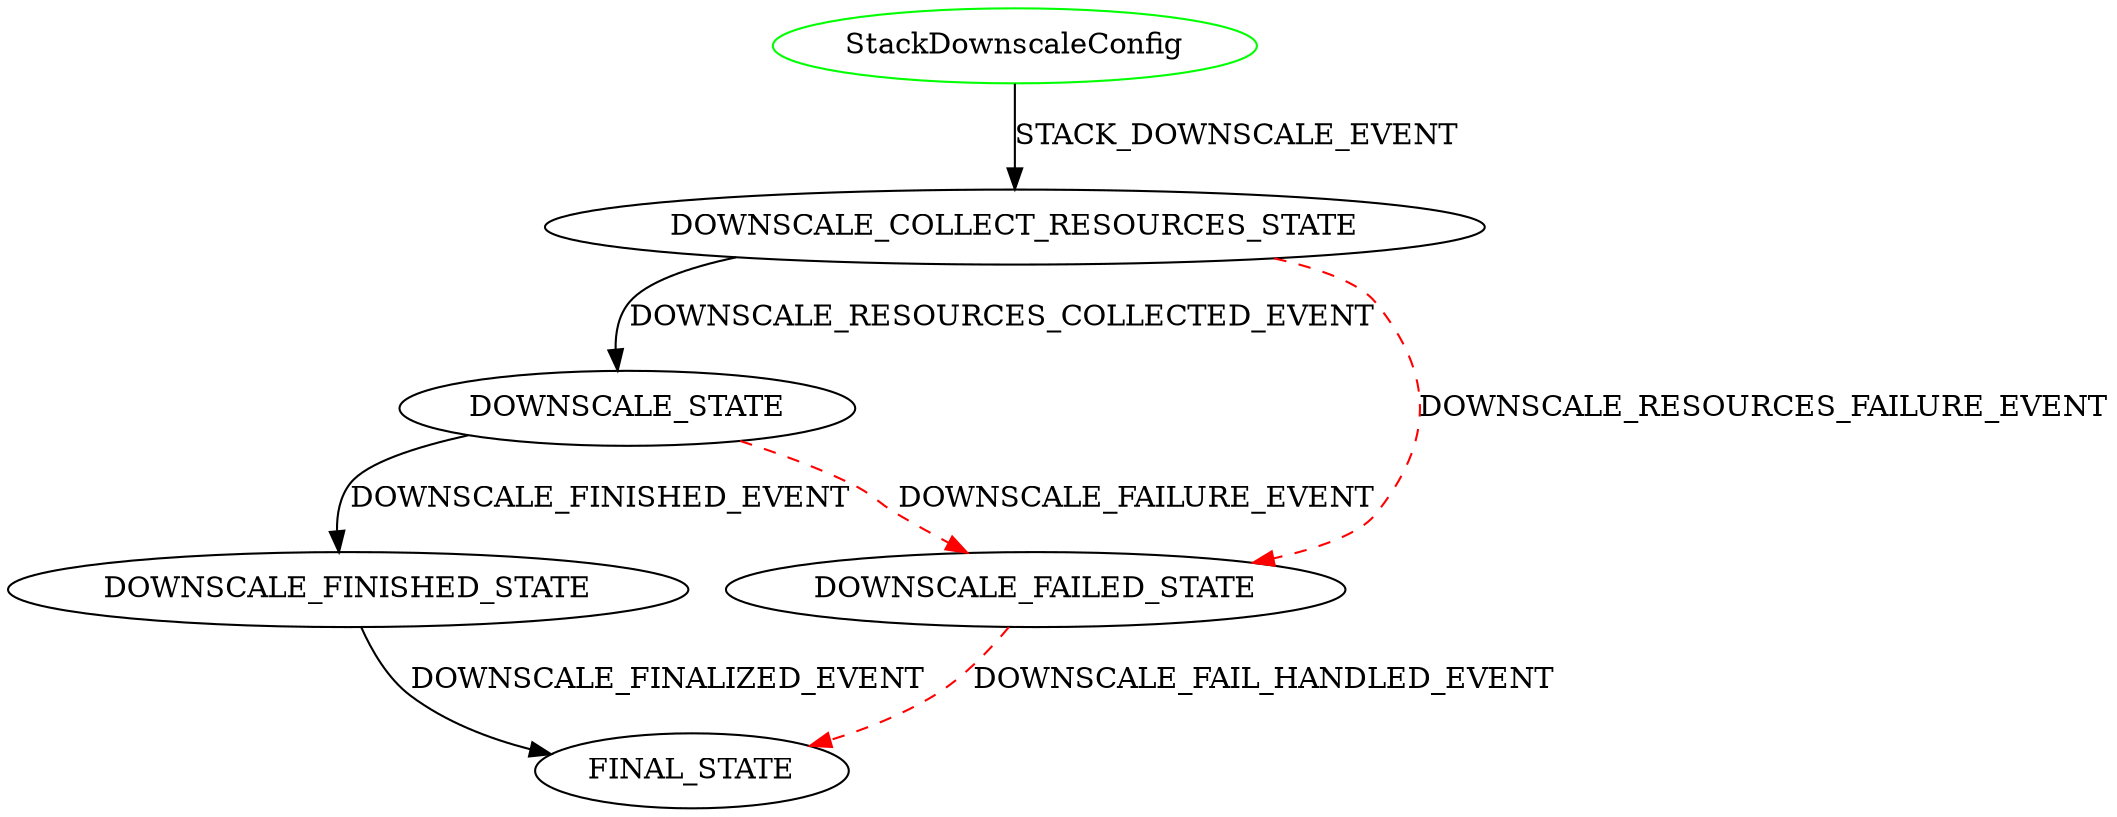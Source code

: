 digraph {
INIT_STATE [label="StackDownscaleConfig" shape=ellipse color=green];
INIT_STATE -> DOWNSCALE_COLLECT_RESOURCES_STATE [label="STACK_DOWNSCALE_EVENT" color=black style=solid];
DOWNSCALE_COLLECT_RESOURCES_STATE -> DOWNSCALE_STATE [label="DOWNSCALE_RESOURCES_COLLECTED_EVENT" color=black style=solid];
DOWNSCALE_COLLECT_RESOURCES_STATE -> DOWNSCALE_FAILED_STATE [label="DOWNSCALE_RESOURCES_FAILURE_EVENT" color=red style=dashed];
DOWNSCALE_FAILED_STATE -> FINAL_STATE [label="DOWNSCALE_FAIL_HANDLED_EVENT" color=red style=dashed];
DOWNSCALE_STATE -> DOWNSCALE_FINISHED_STATE [label="DOWNSCALE_FINISHED_EVENT" color=black style=solid];
DOWNSCALE_STATE -> DOWNSCALE_FAILED_STATE [label="DOWNSCALE_FAILURE_EVENT" color=red style=dashed];
DOWNSCALE_FINISHED_STATE -> FINAL_STATE [label="DOWNSCALE_FINALIZED_EVENT" color=black style=solid];
}